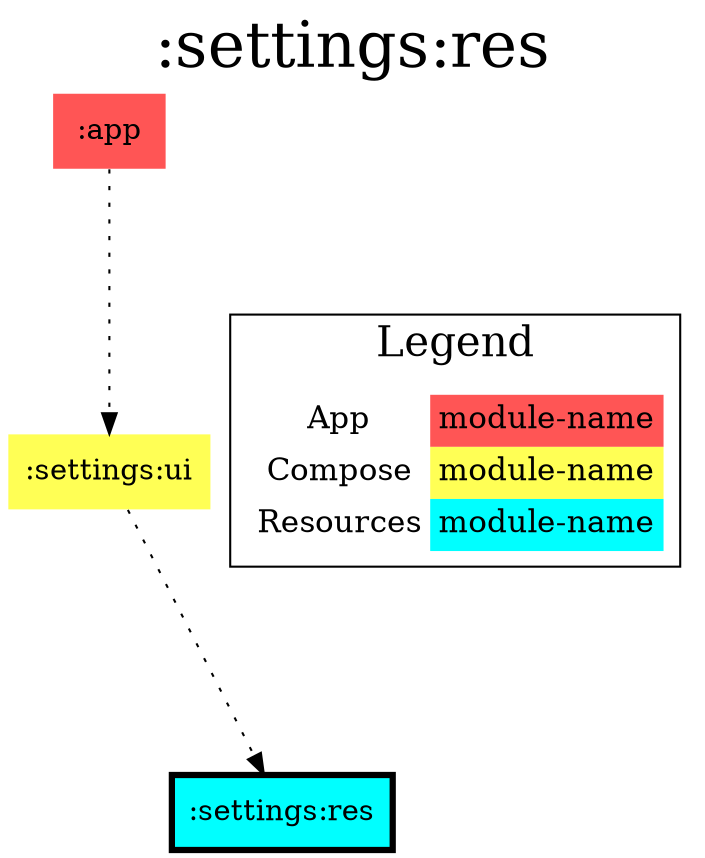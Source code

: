 digraph {
edge ["dir"="forward"]
graph ["dpi"="100","label"=":settings:res","labelloc"="t","fontsize"="30","ranksep"="1.5","rankdir"="TB"]
node ["style"="filled"]
":app" ["fillcolor"="#FF5555","shape"="none"]
":settings:res" ["fillcolor"="#00FFFF","color"="black","penwidth"="3","shape"="box"]
":settings:ui" ["fillcolor"="#FFFF55","shape"="none"]
{
edge ["dir"="none"]
graph ["rank"="same"]
":settings:res"
}
":app" -> ":settings:ui" ["style"="dotted"]
":settings:ui" -> ":settings:res" ["style"="dotted"]
subgraph "cluster_legend" {
edge ["dir"="none"]
graph ["label"="Legend","fontsize"="20"]
"Legend" ["style"="filled","fillcolor"="#FFFFFF","shape"="none","margin"="0","fontsize"="15","label"=<
<TABLE BORDER="0" CELLBORDER="0" CELLSPACING="0" CELLPADDING="4">
<TR><TD>App</TD><TD BGCOLOR="#FF5555">module-name</TD></TR>
<TR><TD>Compose</TD><TD BGCOLOR="#FFFF55">module-name</TD></TR>
<TR><TD>Resources</TD><TD BGCOLOR="#00FFFF">module-name</TD></TR>
</TABLE>
>]
} -> ":settings:res" ["style"="invis"]
}
